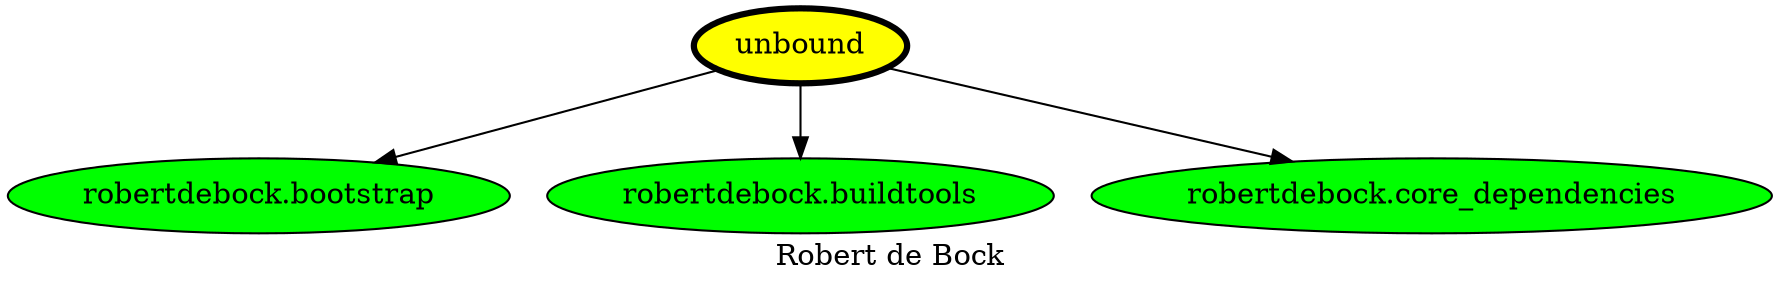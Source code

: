 digraph PhiloDilemma {
  label = "Robert de Bock" ;
  overlap=false
  {
    "unbound" [fillcolor=yellow style=filled penwidth=3]
    "robertdebock.bootstrap" [fillcolor=green style=filled]
    "robertdebock.buildtools" [fillcolor=green style=filled]
    "robertdebock.core_dependencies" [fillcolor=green style=filled]
  }
  "unbound" -> "robertdebock.bootstrap"
  "unbound" -> "robertdebock.buildtools"
  "unbound" -> "robertdebock.core_dependencies"
}
